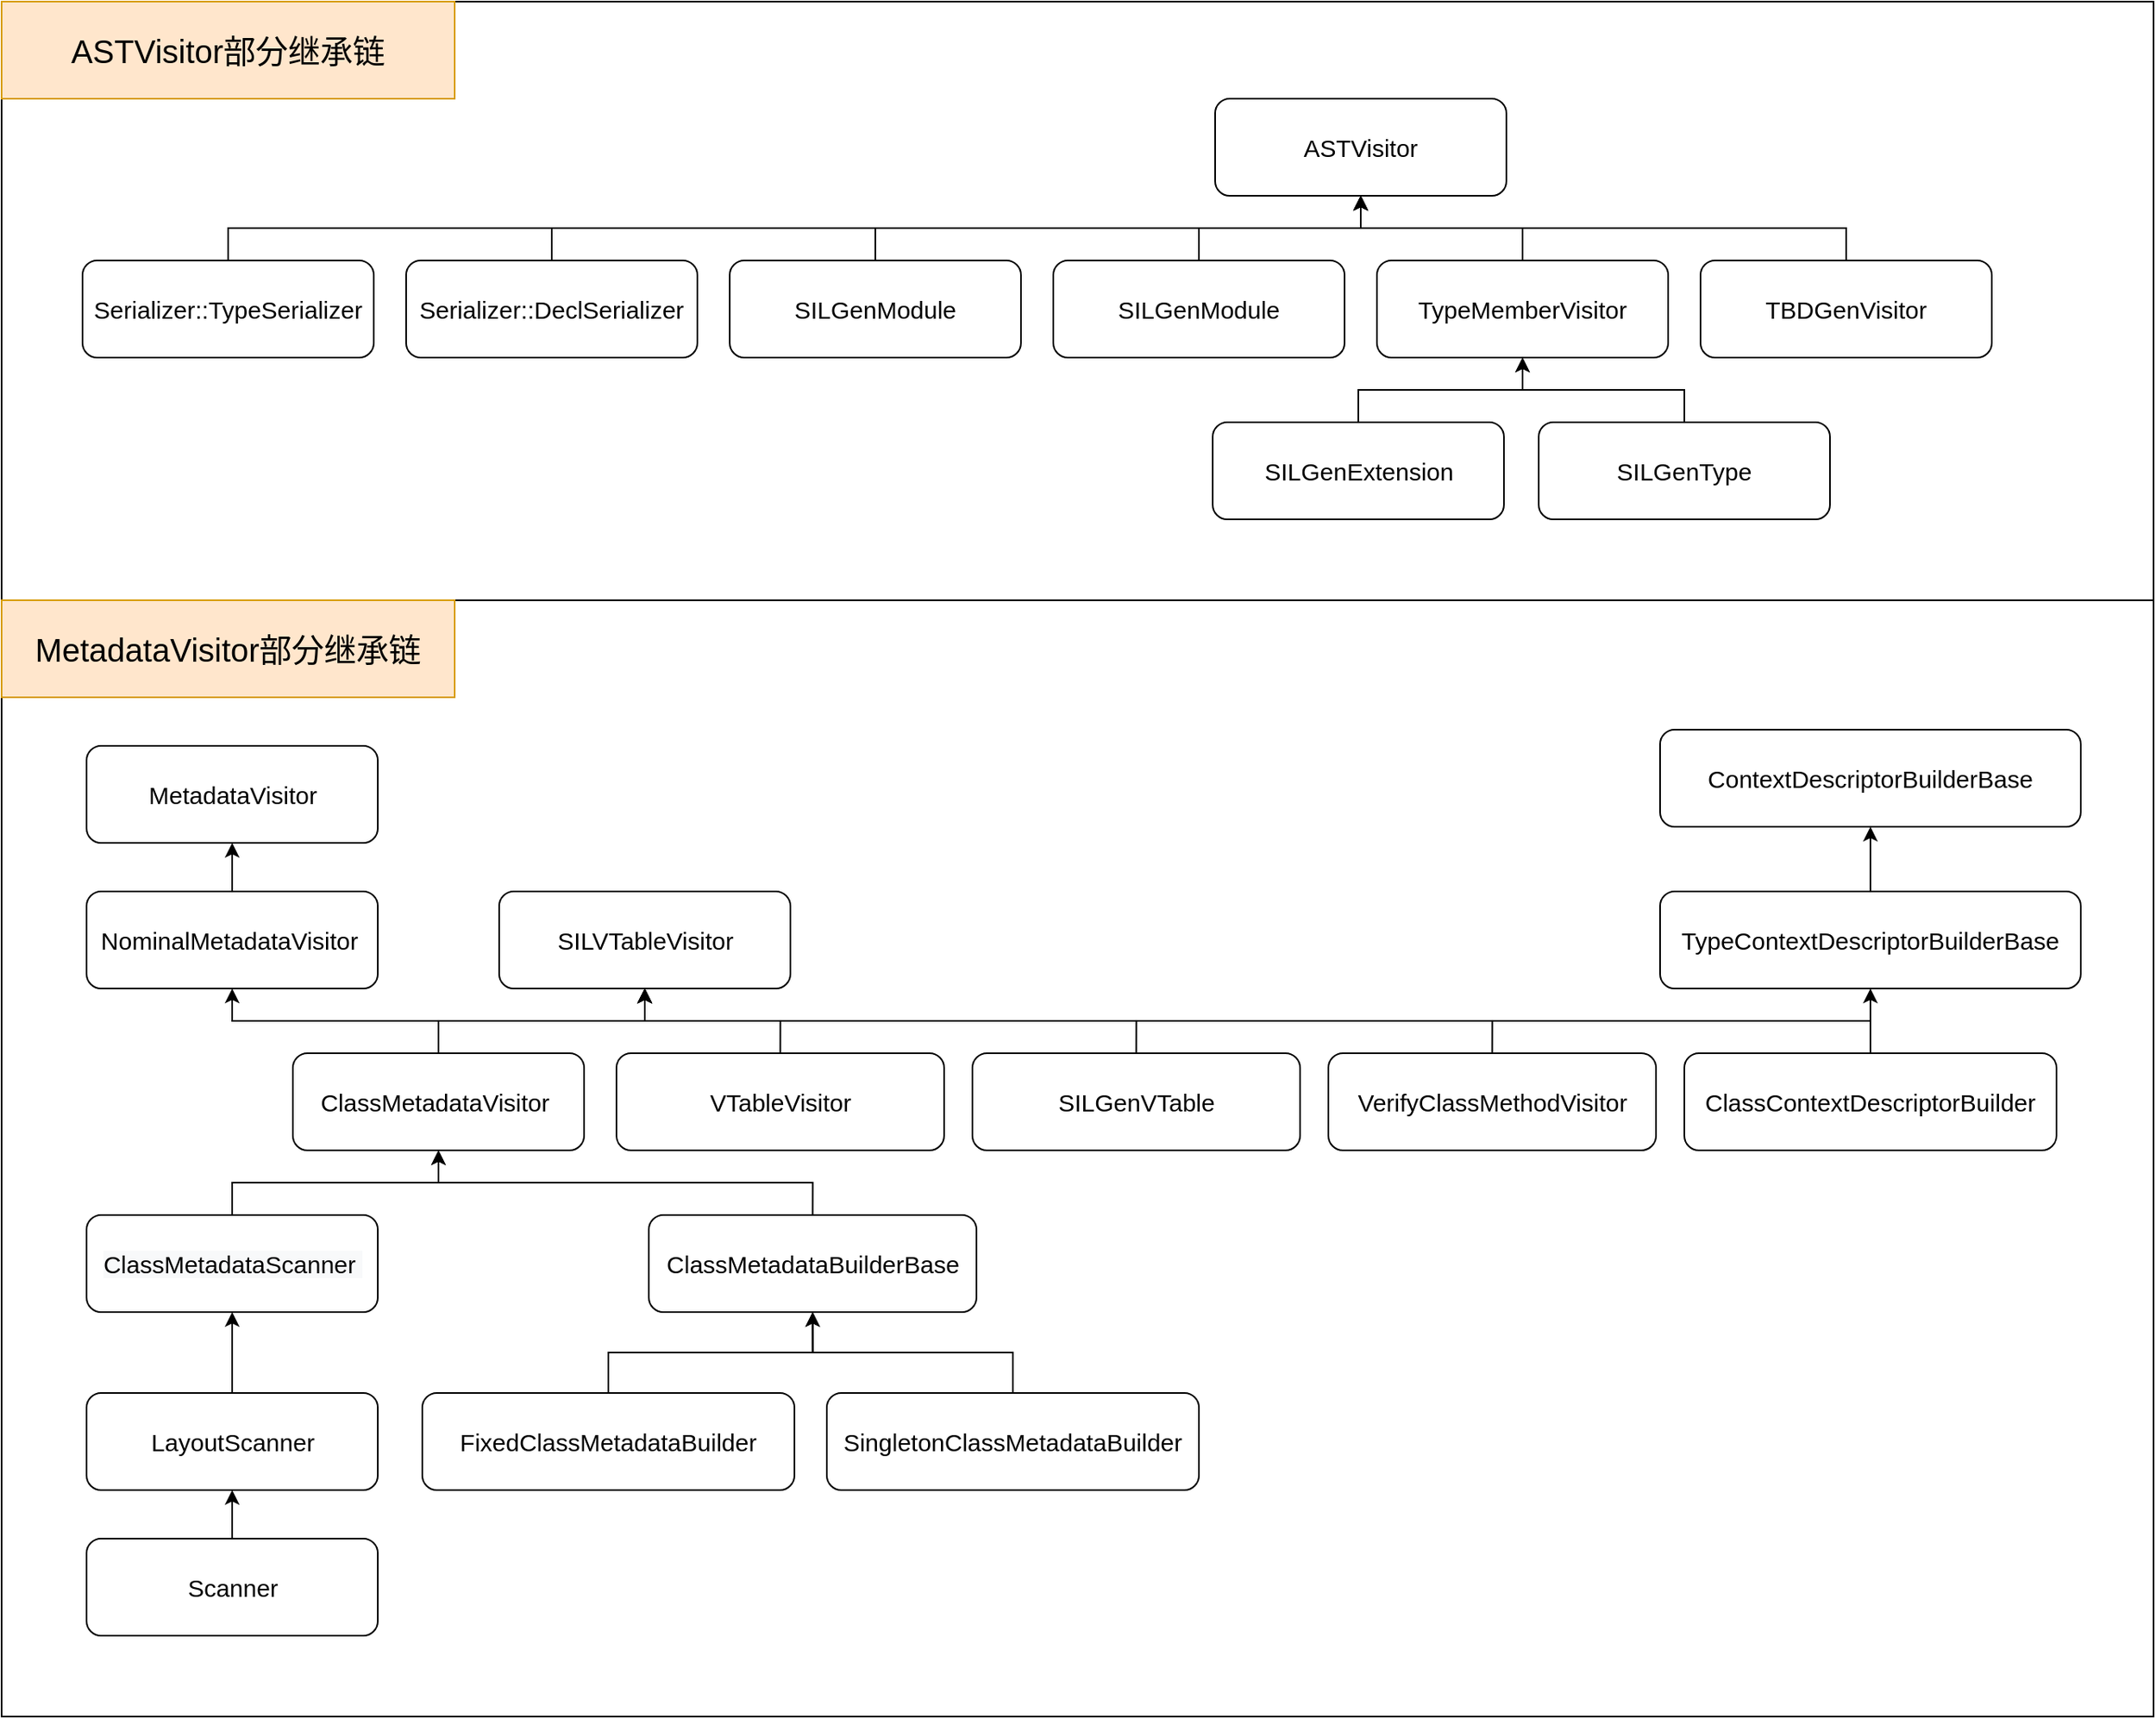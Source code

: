 <mxfile version="16.5.3" type="github">
  <diagram id="cu5XEfP0wrlN1pnz8sOZ" name="Page-1">
    <mxGraphModel dx="794" dy="1924" grid="1" gridSize="10" guides="1" tooltips="1" connect="1" arrows="1" fold="1" page="1" pageScale="1" pageWidth="827" pageHeight="1169" math="0" shadow="0">
      <root>
        <mxCell id="0" />
        <mxCell id="1" parent="0" />
        <mxCell id="ui9niil1xiI_bLVBgo2c-5" value="" style="rounded=0;whiteSpace=wrap;html=1;" parent="1" vertex="1">
          <mxGeometry x="100" y="-720" width="1330" height="370" as="geometry" />
        </mxCell>
        <mxCell id="5p0j7GlmlxW9RH9k0gcf-20" value="" style="rounded=0;whiteSpace=wrap;html=1;fontSize=15;" parent="1" vertex="1">
          <mxGeometry x="100" y="-350" width="1330" height="690" as="geometry" />
        </mxCell>
        <mxCell id="5p0j7GlmlxW9RH9k0gcf-9" value="" style="edgeStyle=orthogonalEdgeStyle;rounded=0;orthogonalLoop=1;jettySize=auto;html=1;fontSize=15;" parent="1" source="5p0j7GlmlxW9RH9k0gcf-2" target="5p0j7GlmlxW9RH9k0gcf-8" edge="1">
          <mxGeometry relative="1" as="geometry" />
        </mxCell>
        <mxCell id="5p0j7GlmlxW9RH9k0gcf-2" value="&lt;span&gt;Scanner&lt;/span&gt;" style="rounded=1;whiteSpace=wrap;html=1;fontSize=15;" parent="1" vertex="1">
          <mxGeometry x="152.5" y="230" width="180" height="60" as="geometry" />
        </mxCell>
        <mxCell id="5p0j7GlmlxW9RH9k0gcf-11" value="" style="edgeStyle=orthogonalEdgeStyle;rounded=0;orthogonalLoop=1;jettySize=auto;html=1;fontSize=15;" parent="1" source="5p0j7GlmlxW9RH9k0gcf-8" target="5p0j7GlmlxW9RH9k0gcf-10" edge="1">
          <mxGeometry relative="1" as="geometry" />
        </mxCell>
        <mxCell id="5p0j7GlmlxW9RH9k0gcf-8" value="&lt;span&gt;LayoutScanner&lt;/span&gt;" style="whiteSpace=wrap;html=1;fontSize=15;rounded=1;" parent="1" vertex="1">
          <mxGeometry x="152.5" y="140" width="180" height="60" as="geometry" />
        </mxCell>
        <mxCell id="5p0j7GlmlxW9RH9k0gcf-13" value="" style="edgeStyle=orthogonalEdgeStyle;rounded=0;orthogonalLoop=1;jettySize=auto;html=1;fontSize=15;entryX=0.5;entryY=1;entryDx=0;entryDy=0;" parent="1" source="5p0j7GlmlxW9RH9k0gcf-10" target="5p0j7GlmlxW9RH9k0gcf-12" edge="1">
          <mxGeometry relative="1" as="geometry">
            <mxPoint x="242.5" as="targetPoint" />
          </mxGeometry>
        </mxCell>
        <mxCell id="5p0j7GlmlxW9RH9k0gcf-10" value="&lt;span style=&quot;color: rgb(0, 0, 0); font-family: helvetica; font-size: 15px; font-style: normal; font-weight: normal; letter-spacing: normal; text-align: center; text-indent: 0px; text-transform: none; word-spacing: 0px; background-color: rgb(248, 249, 250); text-decoration: none; display: inline; float: none;&quot;&gt;ClassMetadataScanner&lt;span class=&quot;Apple-converted-space&quot;&gt;&amp;nbsp;&lt;/span&gt;&lt;/span&gt;" style="whiteSpace=wrap;html=1;fontSize=15;rounded=1;" parent="1" vertex="1">
          <mxGeometry x="152.5" y="30" width="180" height="60" as="geometry" />
        </mxCell>
        <mxCell id="5p0j7GlmlxW9RH9k0gcf-15" value="" style="edgeStyle=orthogonalEdgeStyle;rounded=0;orthogonalLoop=1;jettySize=auto;html=1;fontSize=15;" parent="1" source="5p0j7GlmlxW9RH9k0gcf-12" target="5p0j7GlmlxW9RH9k0gcf-14" edge="1">
          <mxGeometry relative="1" as="geometry" />
        </mxCell>
        <mxCell id="5p0j7GlmlxW9RH9k0gcf-19" style="edgeStyle=orthogonalEdgeStyle;rounded=0;orthogonalLoop=1;jettySize=auto;html=1;exitX=0.5;exitY=0;exitDx=0;exitDy=0;entryX=0.5;entryY=1;entryDx=0;entryDy=0;fontSize=15;" parent="1" source="5p0j7GlmlxW9RH9k0gcf-12" target="5p0j7GlmlxW9RH9k0gcf-16" edge="1">
          <mxGeometry relative="1" as="geometry" />
        </mxCell>
        <mxCell id="5p0j7GlmlxW9RH9k0gcf-12" value="&lt;span&gt;ClassMetadataVisitor&amp;nbsp;&lt;/span&gt;" style="whiteSpace=wrap;html=1;fontSize=15;rounded=1;" parent="1" vertex="1">
          <mxGeometry x="280" y="-70" width="180" height="60" as="geometry" />
        </mxCell>
        <mxCell id="5p0j7GlmlxW9RH9k0gcf-18" value="" style="edgeStyle=orthogonalEdgeStyle;rounded=0;orthogonalLoop=1;jettySize=auto;html=1;fontSize=15;" parent="1" source="5p0j7GlmlxW9RH9k0gcf-14" target="5p0j7GlmlxW9RH9k0gcf-17" edge="1">
          <mxGeometry relative="1" as="geometry" />
        </mxCell>
        <mxCell id="5p0j7GlmlxW9RH9k0gcf-14" value="&lt;span&gt;NominalMetadataVisitor&amp;nbsp;&lt;/span&gt;" style="whiteSpace=wrap;html=1;fontSize=15;rounded=1;" parent="1" vertex="1">
          <mxGeometry x="152.5" y="-170" width="180" height="60" as="geometry" />
        </mxCell>
        <mxCell id="5p0j7GlmlxW9RH9k0gcf-16" value="SILVTableVisitor" style="whiteSpace=wrap;html=1;fontSize=15;rounded=1;" parent="1" vertex="1">
          <mxGeometry x="407.5" y="-170" width="180" height="60" as="geometry" />
        </mxCell>
        <mxCell id="5p0j7GlmlxW9RH9k0gcf-17" value="&lt;span&gt;MetadataVisitor&lt;/span&gt;" style="whiteSpace=wrap;html=1;fontSize=15;rounded=1;" parent="1" vertex="1">
          <mxGeometry x="152.5" y="-260" width="180" height="60" as="geometry" />
        </mxCell>
        <mxCell id="o08nhFkOuNc4F6s3WE8m-2" style="edgeStyle=orthogonalEdgeStyle;rounded=0;orthogonalLoop=1;jettySize=auto;html=1;exitX=0.5;exitY=0;exitDx=0;exitDy=0;entryX=0.5;entryY=1;entryDx=0;entryDy=0;" parent="1" source="o08nhFkOuNc4F6s3WE8m-1" target="5p0j7GlmlxW9RH9k0gcf-12" edge="1">
          <mxGeometry relative="1" as="geometry" />
        </mxCell>
        <mxCell id="o08nhFkOuNc4F6s3WE8m-1" value="ClassMetadataBuilderBase" style="whiteSpace=wrap;html=1;fontSize=15;rounded=1;" parent="1" vertex="1">
          <mxGeometry x="500" y="30" width="202.5" height="60" as="geometry" />
        </mxCell>
        <mxCell id="o08nhFkOuNc4F6s3WE8m-6" style="edgeStyle=orthogonalEdgeStyle;rounded=0;orthogonalLoop=1;jettySize=auto;html=1;exitX=0.5;exitY=0;exitDx=0;exitDy=0;entryX=0.5;entryY=1;entryDx=0;entryDy=0;" parent="1" source="o08nhFkOuNc4F6s3WE8m-3" target="o08nhFkOuNc4F6s3WE8m-1" edge="1">
          <mxGeometry relative="1" as="geometry">
            <mxPoint x="700" y="260" as="targetPoint" />
          </mxGeometry>
        </mxCell>
        <mxCell id="o08nhFkOuNc4F6s3WE8m-3" value="FixedClassMetadataBuilder" style="whiteSpace=wrap;html=1;fontSize=15;rounded=1;" parent="1" vertex="1">
          <mxGeometry x="360" y="140" width="230" height="60" as="geometry" />
        </mxCell>
        <mxCell id="o08nhFkOuNc4F6s3WE8m-5" style="edgeStyle=orthogonalEdgeStyle;rounded=0;orthogonalLoop=1;jettySize=auto;html=1;exitX=0.5;exitY=0;exitDx=0;exitDy=0;entryX=0.5;entryY=1;entryDx=0;entryDy=0;" parent="1" source="o08nhFkOuNc4F6s3WE8m-4" target="o08nhFkOuNc4F6s3WE8m-1" edge="1">
          <mxGeometry relative="1" as="geometry" />
        </mxCell>
        <mxCell id="o08nhFkOuNc4F6s3WE8m-4" value="SingletonClassMetadataBuilder" style="whiteSpace=wrap;html=1;fontSize=15;rounded=1;" parent="1" vertex="1">
          <mxGeometry x="610" y="140" width="230" height="60" as="geometry" />
        </mxCell>
        <mxCell id="o08nhFkOuNc4F6s3WE8m-8" style="edgeStyle=orthogonalEdgeStyle;rounded=0;orthogonalLoop=1;jettySize=auto;html=1;exitX=0.5;exitY=0;exitDx=0;exitDy=0;entryX=0.5;entryY=1;entryDx=0;entryDy=0;" parent="1" source="o08nhFkOuNc4F6s3WE8m-7" target="5p0j7GlmlxW9RH9k0gcf-16" edge="1">
          <mxGeometry relative="1" as="geometry" />
        </mxCell>
        <mxCell id="o08nhFkOuNc4F6s3WE8m-7" value="VerifyClassMethodVisitor" style="whiteSpace=wrap;html=1;fontSize=15;rounded=1;" parent="1" vertex="1">
          <mxGeometry x="920" y="-70" width="202.5" height="60" as="geometry" />
        </mxCell>
        <mxCell id="o08nhFkOuNc4F6s3WE8m-12" style="edgeStyle=orthogonalEdgeStyle;rounded=0;orthogonalLoop=1;jettySize=auto;html=1;exitX=0.5;exitY=0;exitDx=0;exitDy=0;entryX=0.5;entryY=1;entryDx=0;entryDy=0;" parent="1" source="o08nhFkOuNc4F6s3WE8m-9" target="5p0j7GlmlxW9RH9k0gcf-16" edge="1">
          <mxGeometry relative="1" as="geometry" />
        </mxCell>
        <mxCell id="o08nhFkOuNc4F6s3WE8m-9" value="SILGenVTable" style="whiteSpace=wrap;html=1;fontSize=15;rounded=1;" parent="1" vertex="1">
          <mxGeometry x="700" y="-70" width="202.5" height="60" as="geometry" />
        </mxCell>
        <mxCell id="o08nhFkOuNc4F6s3WE8m-13" style="edgeStyle=orthogonalEdgeStyle;rounded=0;orthogonalLoop=1;jettySize=auto;html=1;exitX=0.5;exitY=0;exitDx=0;exitDy=0;entryX=0.5;entryY=1;entryDx=0;entryDy=0;" parent="1" source="o08nhFkOuNc4F6s3WE8m-10" target="5p0j7GlmlxW9RH9k0gcf-16" edge="1">
          <mxGeometry relative="1" as="geometry">
            <mxPoint x="840" y="-120" as="targetPoint" />
          </mxGeometry>
        </mxCell>
        <mxCell id="o08nhFkOuNc4F6s3WE8m-10" value="VTableVisitor" style="whiteSpace=wrap;html=1;fontSize=15;rounded=1;" parent="1" vertex="1">
          <mxGeometry x="480" y="-70" width="202.5" height="60" as="geometry" />
        </mxCell>
        <mxCell id="o08nhFkOuNc4F6s3WE8m-14" style="edgeStyle=orthogonalEdgeStyle;rounded=0;orthogonalLoop=1;jettySize=auto;html=1;exitX=0.5;exitY=0;exitDx=0;exitDy=0;entryX=0.5;entryY=1;entryDx=0;entryDy=0;" parent="1" source="o08nhFkOuNc4F6s3WE8m-11" target="5p0j7GlmlxW9RH9k0gcf-16" edge="1">
          <mxGeometry relative="1" as="geometry">
            <mxPoint x="850" y="-160" as="targetPoint" />
          </mxGeometry>
        </mxCell>
        <mxCell id="ui9niil1xiI_bLVBgo2c-10" style="edgeStyle=orthogonalEdgeStyle;rounded=0;orthogonalLoop=1;jettySize=auto;html=1;exitX=0.5;exitY=0;exitDx=0;exitDy=0;fontSize=20;entryX=0.5;entryY=1;entryDx=0;entryDy=0;" parent="1" source="o08nhFkOuNc4F6s3WE8m-11" target="5p0j7GlmlxW9RH9k0gcf-16" edge="1">
          <mxGeometry relative="1" as="geometry" />
        </mxCell>
        <mxCell id="ui9niil1xiI_bLVBgo2c-11" style="edgeStyle=orthogonalEdgeStyle;rounded=0;orthogonalLoop=1;jettySize=auto;html=1;exitX=0.5;exitY=0;exitDx=0;exitDy=0;entryX=0.5;entryY=1;entryDx=0;entryDy=0;fontSize=20;" parent="1" source="o08nhFkOuNc4F6s3WE8m-11" target="ui9niil1xiI_bLVBgo2c-8" edge="1">
          <mxGeometry relative="1" as="geometry" />
        </mxCell>
        <mxCell id="o08nhFkOuNc4F6s3WE8m-11" value="ClassContextDescriptorBuilder" style="whiteSpace=wrap;html=1;fontSize=15;rounded=1;" parent="1" vertex="1">
          <mxGeometry x="1140" y="-70" width="230" height="60" as="geometry" />
        </mxCell>
        <mxCell id="o08nhFkOuNc4F6s3WE8m-15" value="ASTVisitor" style="whiteSpace=wrap;html=1;fontSize=15;rounded=1;" parent="1" vertex="1">
          <mxGeometry x="850" y="-660" width="180" height="60" as="geometry" />
        </mxCell>
        <mxCell id="o08nhFkOuNc4F6s3WE8m-19" style="edgeStyle=orthogonalEdgeStyle;rounded=0;orthogonalLoop=1;jettySize=auto;html=1;exitX=0.5;exitY=0;exitDx=0;exitDy=0;entryX=0.5;entryY=1;entryDx=0;entryDy=0;" parent="1" source="o08nhFkOuNc4F6s3WE8m-16" target="o08nhFkOuNc4F6s3WE8m-15" edge="1">
          <mxGeometry relative="1" as="geometry" />
        </mxCell>
        <mxCell id="o08nhFkOuNc4F6s3WE8m-16" value="TypeMemberVisitor" style="whiteSpace=wrap;html=1;fontSize=15;rounded=1;" parent="1" vertex="1">
          <mxGeometry x="950" y="-560" width="180" height="60" as="geometry" />
        </mxCell>
        <mxCell id="o08nhFkOuNc4F6s3WE8m-21" style="edgeStyle=orthogonalEdgeStyle;rounded=0;orthogonalLoop=1;jettySize=auto;html=1;exitX=0.5;exitY=0;exitDx=0;exitDy=0;entryX=0.5;entryY=1;entryDx=0;entryDy=0;" parent="1" source="o08nhFkOuNc4F6s3WE8m-17" target="o08nhFkOuNc4F6s3WE8m-16" edge="1">
          <mxGeometry relative="1" as="geometry" />
        </mxCell>
        <mxCell id="o08nhFkOuNc4F6s3WE8m-17" value="SILGenType" style="whiteSpace=wrap;html=1;fontSize=15;rounded=1;" parent="1" vertex="1">
          <mxGeometry x="1050" y="-460" width="180" height="60" as="geometry" />
        </mxCell>
        <mxCell id="o08nhFkOuNc4F6s3WE8m-20" style="edgeStyle=orthogonalEdgeStyle;rounded=0;orthogonalLoop=1;jettySize=auto;html=1;exitX=0.5;exitY=0;exitDx=0;exitDy=0;entryX=0.5;entryY=1;entryDx=0;entryDy=0;" parent="1" source="o08nhFkOuNc4F6s3WE8m-18" target="o08nhFkOuNc4F6s3WE8m-16" edge="1">
          <mxGeometry relative="1" as="geometry" />
        </mxCell>
        <mxCell id="o08nhFkOuNc4F6s3WE8m-18" value="SILGenExtension" style="whiteSpace=wrap;html=1;fontSize=15;rounded=1;" parent="1" vertex="1">
          <mxGeometry x="848.5" y="-460" width="180" height="60" as="geometry" />
        </mxCell>
        <mxCell id="o08nhFkOuNc4F6s3WE8m-23" style="edgeStyle=orthogonalEdgeStyle;rounded=0;orthogonalLoop=1;jettySize=auto;html=1;exitX=0.5;exitY=0;exitDx=0;exitDy=0;entryX=0.5;entryY=1;entryDx=0;entryDy=0;" parent="1" source="o08nhFkOuNc4F6s3WE8m-22" target="o08nhFkOuNc4F6s3WE8m-15" edge="1">
          <mxGeometry relative="1" as="geometry" />
        </mxCell>
        <mxCell id="o08nhFkOuNc4F6s3WE8m-22" value="SILGenModule" style="whiteSpace=wrap;html=1;fontSize=15;rounded=1;" parent="1" vertex="1">
          <mxGeometry x="750" y="-560" width="180" height="60" as="geometry" />
        </mxCell>
        <mxCell id="j-RdKoPJOsuSLIyZ4fdN-2" style="edgeStyle=orthogonalEdgeStyle;rounded=0;orthogonalLoop=1;jettySize=auto;html=1;exitX=0.5;exitY=0;exitDx=0;exitDy=0;entryX=0.5;entryY=1;entryDx=0;entryDy=0;" parent="1" source="j-RdKoPJOsuSLIyZ4fdN-1" target="o08nhFkOuNc4F6s3WE8m-15" edge="1">
          <mxGeometry relative="1" as="geometry" />
        </mxCell>
        <mxCell id="j-RdKoPJOsuSLIyZ4fdN-1" value="SILGenModule" style="whiteSpace=wrap;html=1;fontSize=15;rounded=1;" parent="1" vertex="1">
          <mxGeometry x="550" y="-560" width="180" height="60" as="geometry" />
        </mxCell>
        <mxCell id="j-RdKoPJOsuSLIyZ4fdN-4" style="edgeStyle=orthogonalEdgeStyle;rounded=0;orthogonalLoop=1;jettySize=auto;html=1;exitX=0.5;exitY=0;exitDx=0;exitDy=0;entryX=0.5;entryY=1;entryDx=0;entryDy=0;" parent="1" source="j-RdKoPJOsuSLIyZ4fdN-3" target="o08nhFkOuNc4F6s3WE8m-15" edge="1">
          <mxGeometry relative="1" as="geometry" />
        </mxCell>
        <mxCell id="j-RdKoPJOsuSLIyZ4fdN-3" value="TBDGenVisitor" style="whiteSpace=wrap;html=1;fontSize=15;rounded=1;" parent="1" vertex="1">
          <mxGeometry x="1150" y="-560" width="180" height="60" as="geometry" />
        </mxCell>
        <mxCell id="ui9niil1xiI_bLVBgo2c-3" style="edgeStyle=orthogonalEdgeStyle;rounded=0;orthogonalLoop=1;jettySize=auto;html=1;exitX=0.5;exitY=0;exitDx=0;exitDy=0;entryX=0.5;entryY=1;entryDx=0;entryDy=0;" parent="1" source="ui9niil1xiI_bLVBgo2c-1" target="o08nhFkOuNc4F6s3WE8m-15" edge="1">
          <mxGeometry relative="1" as="geometry" />
        </mxCell>
        <mxCell id="ui9niil1xiI_bLVBgo2c-1" value="Serializer::DeclSerializer" style="whiteSpace=wrap;html=1;fontSize=15;rounded=1;" parent="1" vertex="1">
          <mxGeometry x="350" y="-560" width="180" height="60" as="geometry" />
        </mxCell>
        <mxCell id="ui9niil1xiI_bLVBgo2c-4" style="edgeStyle=orthogonalEdgeStyle;rounded=0;orthogonalLoop=1;jettySize=auto;html=1;exitX=0.5;exitY=0;exitDx=0;exitDy=0;entryX=0.5;entryY=1;entryDx=0;entryDy=0;" parent="1" source="ui9niil1xiI_bLVBgo2c-2" target="o08nhFkOuNc4F6s3WE8m-15" edge="1">
          <mxGeometry relative="1" as="geometry">
            <mxPoint x="780" y="-630" as="targetPoint" />
          </mxGeometry>
        </mxCell>
        <mxCell id="ui9niil1xiI_bLVBgo2c-2" value="Serializer::TypeSerializer" style="whiteSpace=wrap;html=1;fontSize=15;rounded=1;" parent="1" vertex="1">
          <mxGeometry x="150" y="-560" width="180" height="60" as="geometry" />
        </mxCell>
        <mxCell id="ui9niil1xiI_bLVBgo2c-6" value="&lt;span style=&quot;font-size: 20px&quot;&gt;ASTVisitor部分继承链&lt;/span&gt;" style="rounded=0;whiteSpace=wrap;html=1;fillColor=#ffe6cc;strokeColor=#d79b00;fontSize=20;" parent="1" vertex="1">
          <mxGeometry x="100" y="-720" width="280" height="60" as="geometry" />
        </mxCell>
        <mxCell id="ui9niil1xiI_bLVBgo2c-7" value="&lt;font style=&quot;font-size: 20px&quot;&gt;MetadataVisitor部分继承链&lt;/font&gt;" style="rounded=0;whiteSpace=wrap;html=1;fillColor=#ffe6cc;strokeColor=#d79b00;fontSize=20;" parent="1" vertex="1">
          <mxGeometry x="100" y="-350" width="280" height="60" as="geometry" />
        </mxCell>
        <mxCell id="ui9niil1xiI_bLVBgo2c-12" style="edgeStyle=orthogonalEdgeStyle;rounded=0;orthogonalLoop=1;jettySize=auto;html=1;exitX=0.5;exitY=0;exitDx=0;exitDy=0;fontSize=20;" parent="1" source="ui9niil1xiI_bLVBgo2c-8" target="ui9niil1xiI_bLVBgo2c-9" edge="1">
          <mxGeometry relative="1" as="geometry" />
        </mxCell>
        <mxCell id="ui9niil1xiI_bLVBgo2c-8" value="TypeContextDescriptorBuilderBase" style="whiteSpace=wrap;html=1;fontSize=15;rounded=1;" parent="1" vertex="1">
          <mxGeometry x="1125" y="-170" width="260" height="60" as="geometry" />
        </mxCell>
        <mxCell id="ui9niil1xiI_bLVBgo2c-9" value="ContextDescriptorBuilderBase" style="whiteSpace=wrap;html=1;fontSize=15;rounded=1;" parent="1" vertex="1">
          <mxGeometry x="1125" y="-270" width="260" height="60" as="geometry" />
        </mxCell>
      </root>
    </mxGraphModel>
  </diagram>
</mxfile>

